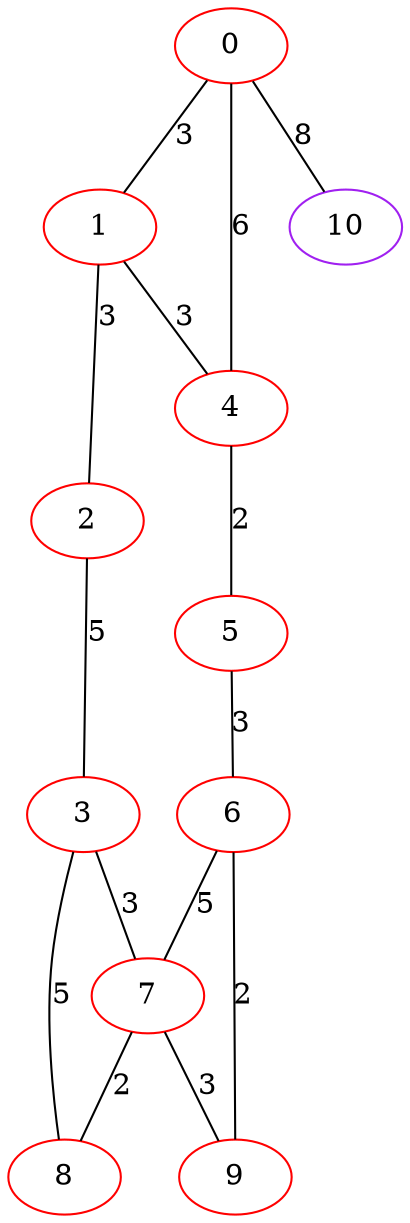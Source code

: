 graph "" {
0 [color=red, weight=1];
1 [color=red, weight=1];
2 [color=red, weight=1];
3 [color=red, weight=1];
4 [color=red, weight=1];
5 [color=red, weight=1];
6 [color=red, weight=1];
7 [color=red, weight=1];
8 [color=red, weight=1];
9 [color=red, weight=1];
10 [color=purple, weight=4];
0 -- 1  [key=0, label=3];
0 -- 10  [key=0, label=8];
0 -- 4  [key=0, label=6];
1 -- 2  [key=0, label=3];
1 -- 4  [key=0, label=3];
2 -- 3  [key=0, label=5];
3 -- 8  [key=0, label=5];
3 -- 7  [key=0, label=3];
4 -- 5  [key=0, label=2];
5 -- 6  [key=0, label=3];
6 -- 9  [key=0, label=2];
6 -- 7  [key=0, label=5];
7 -- 8  [key=0, label=2];
7 -- 9  [key=0, label=3];
}
